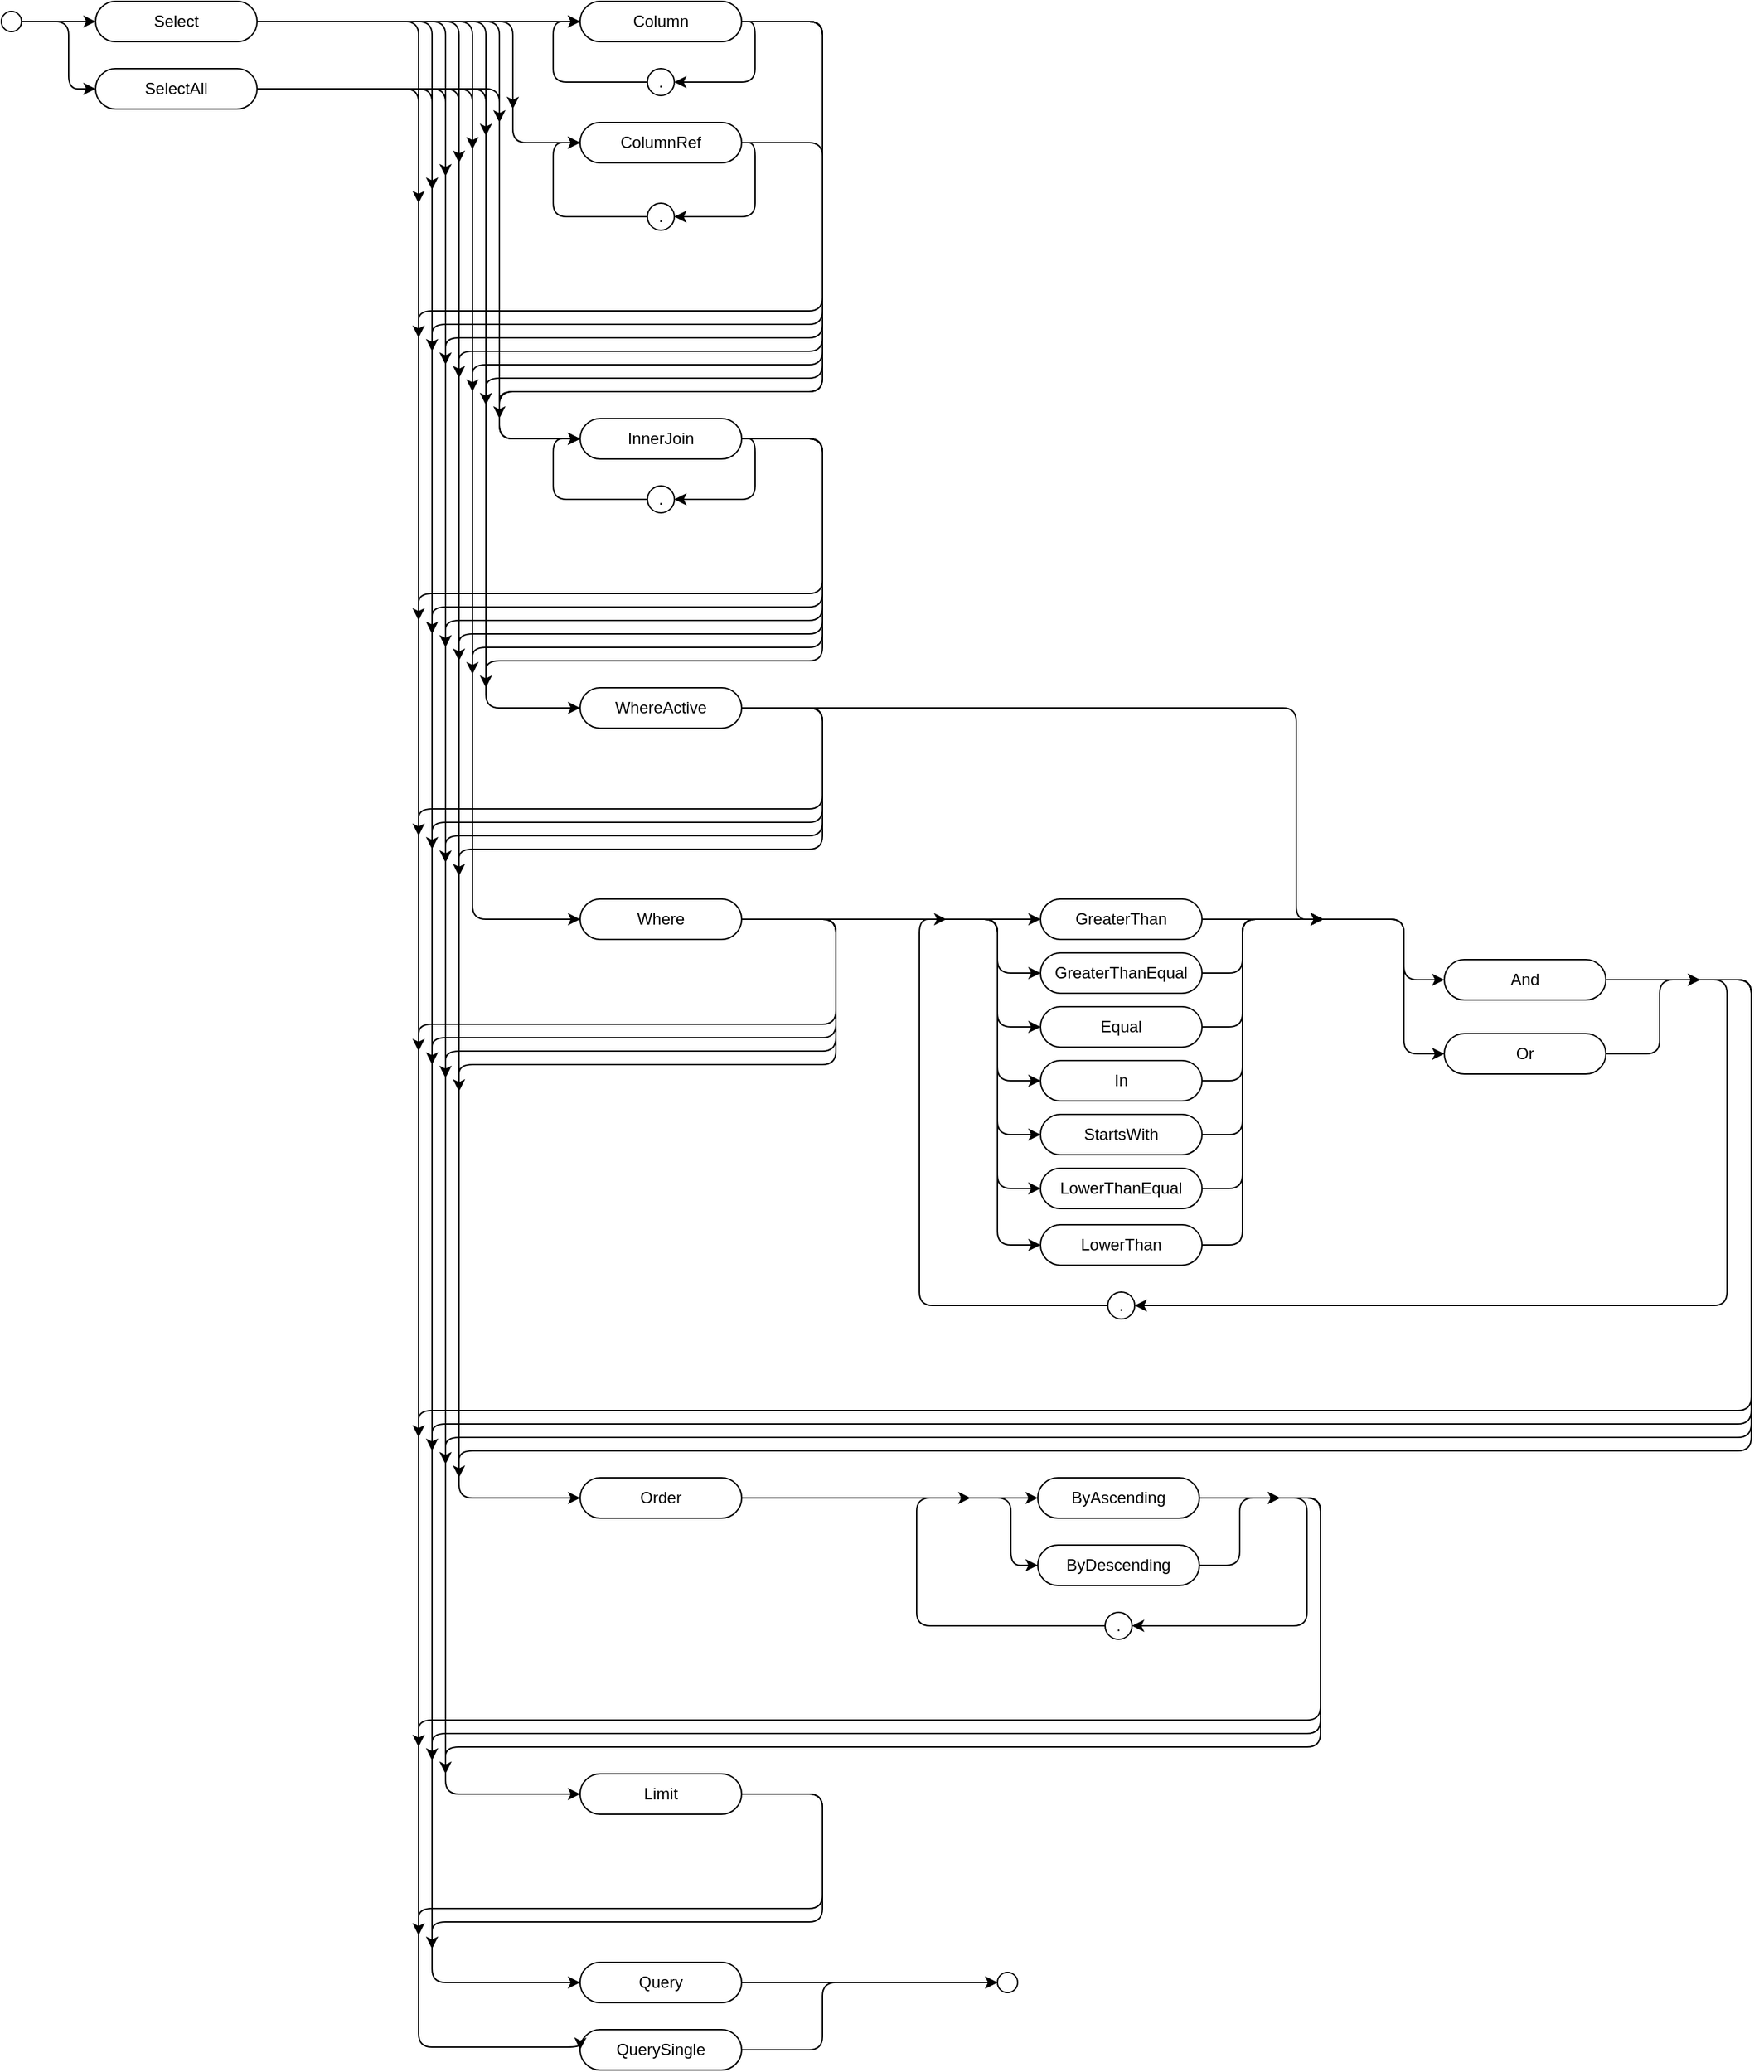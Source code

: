 <mxfile version="13.7.9" type="device"><diagram id="e0V2yViuIFmXmbXTQ0TA" name="Page-1"><mxGraphModel dx="622" dy="553" grid="1" gridSize="10" guides="1" tooltips="1" connect="1" arrows="1" fold="1" page="1" pageScale="1" pageWidth="827" pageHeight="1169" math="0" shadow="0"><root><mxCell id="0"/><mxCell id="1" parent="0"/><mxCell id="sdhnPHwVhuxs9W5geJwe-1" value="Select" style="rounded=1;whiteSpace=wrap;html=1;absoluteArcSize=1;imageWidth=24;arcSize=30;" parent="1" vertex="1"><mxGeometry x="120" y="60" width="120" height="30" as="geometry"/></mxCell><mxCell id="sdhnPHwVhuxs9W5geJwe-2" value="" style="ellipse;whiteSpace=wrap;html=1;aspect=fixed;" parent="1" vertex="1"><mxGeometry x="50" y="67.5" width="15" height="15" as="geometry"/></mxCell><mxCell id="sdhnPHwVhuxs9W5geJwe-3" value="Column" style="rounded=1;whiteSpace=wrap;html=1;absoluteArcSize=1;imageWidth=24;arcSize=30;" parent="1" vertex="1"><mxGeometry x="479.95" y="60" width="120" height="30" as="geometry"/></mxCell><mxCell id="sdhnPHwVhuxs9W5geJwe-8" value="Query" style="rounded=1;whiteSpace=wrap;html=1;absoluteArcSize=1;imageWidth=24;arcSize=30;" parent="1" vertex="1"><mxGeometry x="479.95" y="1517" width="120" height="30" as="geometry"/></mxCell><mxCell id="sdhnPHwVhuxs9W5geJwe-11" value="" style="ellipse;whiteSpace=wrap;html=1;aspect=fixed;" parent="1" vertex="1"><mxGeometry x="790" y="1524.5" width="15" height="15" as="geometry"/></mxCell><mxCell id="sdhnPHwVhuxs9W5geJwe-12" value="" style="endArrow=classic;html=1;exitX=1;exitY=0.5;exitDx=0;exitDy=0;entryX=0;entryY=0.5;entryDx=0;entryDy=0;" parent="1" source="sdhnPHwVhuxs9W5geJwe-8" target="sdhnPHwVhuxs9W5geJwe-11" edge="1"><mxGeometry width="50" height="50" relative="1" as="geometry"><mxPoint x="579.98" y="1517" as="sourcePoint"/><mxPoint x="629.98" y="1467" as="targetPoint"/></mxGeometry></mxCell><mxCell id="JagFIrerfzdK-r7DZJs2-1" value="." style="ellipse;whiteSpace=wrap;html=1;aspect=fixed;" parent="1" vertex="1"><mxGeometry x="529.95" y="110" width="20" height="20" as="geometry"/></mxCell><mxCell id="JagFIrerfzdK-r7DZJs2-4" value="SelectAll" style="rounded=1;whiteSpace=wrap;html=1;absoluteArcSize=1;imageWidth=24;arcSize=30;" parent="1" vertex="1"><mxGeometry x="120" y="110" width="120" height="30" as="geometry"/></mxCell><mxCell id="JagFIrerfzdK-r7DZJs2-7" value="" style="edgeStyle=elbowEdgeStyle;elbow=vertical;endArrow=classic;html=1;entryX=0;entryY=0.5;entryDx=0;entryDy=0;exitX=1;exitY=0.5;exitDx=0;exitDy=0;" parent="1" source="sdhnPHwVhuxs9W5geJwe-2" target="sdhnPHwVhuxs9W5geJwe-1" edge="1"><mxGeometry width="50" height="50" relative="1" as="geometry"><mxPoint x="400" y="130" as="sourcePoint"/><mxPoint x="450" y="80" as="targetPoint"/></mxGeometry></mxCell><mxCell id="JagFIrerfzdK-r7DZJs2-9" value="" style="edgeStyle=segmentEdgeStyle;endArrow=classic;html=1;exitX=1;exitY=0.5;exitDx=0;exitDy=0;entryX=0;entryY=0.5;entryDx=0;entryDy=0;" parent="1" source="sdhnPHwVhuxs9W5geJwe-2" target="JagFIrerfzdK-r7DZJs2-4" edge="1"><mxGeometry width="50" height="50" relative="1" as="geometry"><mxPoint x="400" y="130" as="sourcePoint"/><mxPoint x="450" y="80" as="targetPoint"/><Array as="points"><mxPoint x="100" y="75"/><mxPoint x="100" y="125"/></Array></mxGeometry></mxCell><mxCell id="JagFIrerfzdK-r7DZJs2-12" value="ColumnRef" style="rounded=1;whiteSpace=wrap;html=1;absoluteArcSize=1;imageWidth=24;arcSize=30;" parent="1" vertex="1"><mxGeometry x="479.95" y="150" width="120" height="30" as="geometry"/></mxCell><mxCell id="JagFIrerfzdK-r7DZJs2-13" value="." style="ellipse;whiteSpace=wrap;html=1;aspect=fixed;" parent="1" vertex="1"><mxGeometry x="529.95" y="210" width="20" height="20" as="geometry"/></mxCell><mxCell id="JagFIrerfzdK-r7DZJs2-14" value="" style="edgeStyle=segmentEdgeStyle;endArrow=classic;html=1;entryX=0;entryY=0.5;entryDx=0;entryDy=0;exitX=1;exitY=0.5;exitDx=0;exitDy=0;" parent="1" source="sdhnPHwVhuxs9W5geJwe-1" target="sdhnPHwVhuxs9W5geJwe-3" edge="1"><mxGeometry width="50" height="50" relative="1" as="geometry"><mxPoint x="340" y="132.5" as="sourcePoint"/><mxPoint x="390" y="82.5" as="targetPoint"/></mxGeometry></mxCell><mxCell id="JagFIrerfzdK-r7DZJs2-15" value="" style="edgeStyle=segmentEdgeStyle;endArrow=classic;html=1;exitX=1;exitY=0.5;exitDx=0;exitDy=0;entryX=1;entryY=0.5;entryDx=0;entryDy=0;" parent="1" source="sdhnPHwVhuxs9W5geJwe-3" target="JagFIrerfzdK-r7DZJs2-1" edge="1"><mxGeometry width="50" height="50" relative="1" as="geometry"><mxPoint x="419.95" y="130" as="sourcePoint"/><mxPoint x="469.95" y="80" as="targetPoint"/><Array as="points"><mxPoint x="609.95" y="75"/><mxPoint x="609.95" y="120"/></Array></mxGeometry></mxCell><mxCell id="JagFIrerfzdK-r7DZJs2-16" value="" style="edgeStyle=segmentEdgeStyle;endArrow=classic;html=1;entryX=0;entryY=0.5;entryDx=0;entryDy=0;exitX=0;exitY=0.5;exitDx=0;exitDy=0;" parent="1" source="JagFIrerfzdK-r7DZJs2-1" target="sdhnPHwVhuxs9W5geJwe-3" edge="1"><mxGeometry width="50" height="50" relative="1" as="geometry"><mxPoint x="419.95" y="130" as="sourcePoint"/><mxPoint x="469.95" y="80" as="targetPoint"/><Array as="points"><mxPoint x="459.95" y="120"/><mxPoint x="459.95" y="75"/></Array></mxGeometry></mxCell><mxCell id="JagFIrerfzdK-r7DZJs2-17" value="" style="edgeStyle=segmentEdgeStyle;endArrow=classic;html=1;entryX=1;entryY=0.5;entryDx=0;entryDy=0;exitX=1;exitY=0.5;exitDx=0;exitDy=0;" parent="1" source="JagFIrerfzdK-r7DZJs2-12" target="JagFIrerfzdK-r7DZJs2-13" edge="1"><mxGeometry width="50" height="50" relative="1" as="geometry"><mxPoint x="419.95" y="130" as="sourcePoint"/><mxPoint x="469.95" y="80" as="targetPoint"/><Array as="points"><mxPoint x="610" y="165"/><mxPoint x="610" y="220"/></Array></mxGeometry></mxCell><mxCell id="JagFIrerfzdK-r7DZJs2-18" value="" style="edgeStyle=segmentEdgeStyle;endArrow=classic;html=1;entryX=0;entryY=0.5;entryDx=0;entryDy=0;exitX=0;exitY=0.5;exitDx=0;exitDy=0;" parent="1" source="JagFIrerfzdK-r7DZJs2-13" target="JagFIrerfzdK-r7DZJs2-12" edge="1"><mxGeometry width="50" height="50" relative="1" as="geometry"><mxPoint x="419.95" y="130" as="sourcePoint"/><mxPoint x="469.95" y="80" as="targetPoint"/><Array as="points"><mxPoint x="460" y="220"/><mxPoint x="460" y="165"/></Array></mxGeometry></mxCell><mxCell id="JagFIrerfzdK-r7DZJs2-19" value="InnerJoin" style="rounded=1;whiteSpace=wrap;html=1;absoluteArcSize=1;imageWidth=24;arcSize=30;" parent="1" vertex="1"><mxGeometry x="480" y="370" width="120" height="30" as="geometry"/></mxCell><mxCell id="JagFIrerfzdK-r7DZJs2-20" value="." style="ellipse;whiteSpace=wrap;html=1;aspect=fixed;" parent="1" vertex="1"><mxGeometry x="530" y="420" width="20" height="20" as="geometry"/></mxCell><mxCell id="JagFIrerfzdK-r7DZJs2-21" value="" style="edgeStyle=segmentEdgeStyle;endArrow=classic;html=1;entryX=1;entryY=0.5;entryDx=0;entryDy=0;exitX=1;exitY=0.5;exitDx=0;exitDy=0;" parent="1" source="JagFIrerfzdK-r7DZJs2-19" target="JagFIrerfzdK-r7DZJs2-20" edge="1"><mxGeometry width="50" height="50" relative="1" as="geometry"><mxPoint x="420" y="340" as="sourcePoint"/><mxPoint x="470" y="290" as="targetPoint"/><Array as="points"><mxPoint x="610" y="385"/><mxPoint x="610" y="430"/></Array></mxGeometry></mxCell><mxCell id="JagFIrerfzdK-r7DZJs2-22" value="" style="edgeStyle=segmentEdgeStyle;endArrow=classic;html=1;entryX=0;entryY=0.5;entryDx=0;entryDy=0;exitX=0;exitY=0.5;exitDx=0;exitDy=0;" parent="1" source="JagFIrerfzdK-r7DZJs2-20" target="JagFIrerfzdK-r7DZJs2-19" edge="1"><mxGeometry width="50" height="50" relative="1" as="geometry"><mxPoint x="420" y="340" as="sourcePoint"/><mxPoint x="470" y="290" as="targetPoint"/><Array as="points"><mxPoint x="460" y="430"/><mxPoint x="460" y="385"/></Array></mxGeometry></mxCell><mxCell id="JagFIrerfzdK-r7DZJs2-23" value="" style="edgeStyle=segmentEdgeStyle;endArrow=classic;html=1;exitX=1;exitY=0.5;exitDx=0;exitDy=0;" parent="1" source="sdhnPHwVhuxs9W5geJwe-1" edge="1"><mxGeometry width="50" height="50" relative="1" as="geometry"><mxPoint x="400" y="200" as="sourcePoint"/><mxPoint x="430" y="140" as="targetPoint"/><Array as="points"><mxPoint x="430" y="75"/><mxPoint x="430" y="110"/></Array></mxGeometry></mxCell><mxCell id="JagFIrerfzdK-r7DZJs2-24" value="" style="edgeStyle=segmentEdgeStyle;endArrow=classic;html=1;entryX=0;entryY=0.5;entryDx=0;entryDy=0;" parent="1" target="JagFIrerfzdK-r7DZJs2-12" edge="1"><mxGeometry width="50" height="50" relative="1" as="geometry"><mxPoint x="430" y="130" as="sourcePoint"/><mxPoint x="469.95" y="150" as="targetPoint"/><Array as="points"><mxPoint x="430" y="165"/></Array></mxGeometry></mxCell><mxCell id="JagFIrerfzdK-r7DZJs2-25" value="" style="edgeStyle=segmentEdgeStyle;endArrow=classic;html=1;exitX=1;exitY=0.5;exitDx=0;exitDy=0;entryX=0;entryY=0.5;entryDx=0;entryDy=0;" parent="1" source="JagFIrerfzdK-r7DZJs2-4" target="JagFIrerfzdK-r7DZJs2-19" edge="1"><mxGeometry width="50" height="50" relative="1" as="geometry"><mxPoint x="400" y="270" as="sourcePoint"/><mxPoint x="450" y="220" as="targetPoint"/><Array as="points"><mxPoint x="420" y="125"/><mxPoint x="420" y="385"/></Array></mxGeometry></mxCell><mxCell id="JagFIrerfzdK-r7DZJs2-26" value="" style="edgeStyle=segmentEdgeStyle;endArrow=classic;html=1;exitX=1;exitY=0.5;exitDx=0;exitDy=0;" parent="1" source="sdhnPHwVhuxs9W5geJwe-1" edge="1"><mxGeometry width="50" height="50" relative="1" as="geometry"><mxPoint x="400" y="270" as="sourcePoint"/><mxPoint x="420" y="150" as="targetPoint"/></mxGeometry></mxCell><mxCell id="JagFIrerfzdK-r7DZJs2-27" value="WhereActive" style="rounded=1;whiteSpace=wrap;html=1;absoluteArcSize=1;imageWidth=24;arcSize=30;" parent="1" vertex="1"><mxGeometry x="479.98" y="570" width="120" height="30" as="geometry"/></mxCell><mxCell id="JagFIrerfzdK-r7DZJs2-29" value="Where" style="rounded=1;whiteSpace=wrap;html=1;absoluteArcSize=1;imageWidth=24;arcSize=30;" parent="1" vertex="1"><mxGeometry x="479.98" y="727" width="120" height="30" as="geometry"/></mxCell><mxCell id="JagFIrerfzdK-r7DZJs2-36" value="Or" style="rounded=1;whiteSpace=wrap;html=1;absoluteArcSize=1;imageWidth=24;arcSize=30;" parent="1" vertex="1"><mxGeometry x="1122" y="827" width="120" height="30" as="geometry"/></mxCell><mxCell id="JagFIrerfzdK-r7DZJs2-40" value="GreaterThan" style="rounded=1;whiteSpace=wrap;html=1;absoluteArcSize=1;imageWidth=24;arcSize=30;" parent="1" vertex="1"><mxGeometry x="822" y="727" width="120" height="30" as="geometry"/></mxCell><mxCell id="JagFIrerfzdK-r7DZJs2-41" value="GreaterThanEqual" style="rounded=1;whiteSpace=wrap;html=1;absoluteArcSize=1;imageWidth=24;arcSize=30;" parent="1" vertex="1"><mxGeometry x="822" y="767" width="120" height="30" as="geometry"/></mxCell><mxCell id="JagFIrerfzdK-r7DZJs2-42" value="Equal" style="rounded=1;whiteSpace=wrap;html=1;absoluteArcSize=1;imageWidth=24;arcSize=30;" parent="1" vertex="1"><mxGeometry x="822" y="807" width="120" height="30" as="geometry"/></mxCell><mxCell id="JagFIrerfzdK-r7DZJs2-43" value="In" style="rounded=1;whiteSpace=wrap;html=1;absoluteArcSize=1;imageWidth=24;arcSize=30;" parent="1" vertex="1"><mxGeometry x="822" y="847" width="120" height="30" as="geometry"/></mxCell><mxCell id="JagFIrerfzdK-r7DZJs2-44" value="StartsWith" style="rounded=1;whiteSpace=wrap;html=1;absoluteArcSize=1;imageWidth=24;arcSize=30;" parent="1" vertex="1"><mxGeometry x="822" y="887" width="120" height="30" as="geometry"/></mxCell><mxCell id="JagFIrerfzdK-r7DZJs2-45" value="LowerThanEqual" style="rounded=1;whiteSpace=wrap;html=1;absoluteArcSize=1;imageWidth=24;arcSize=30;" parent="1" vertex="1"><mxGeometry x="822" y="927" width="120" height="30" as="geometry"/></mxCell><mxCell id="JagFIrerfzdK-r7DZJs2-46" value="" style="edgeStyle=segmentEdgeStyle;endArrow=classic;html=1;exitX=1;exitY=0.5;exitDx=0;exitDy=0;entryX=0;entryY=0.5;entryDx=0;entryDy=0;" parent="1" source="JagFIrerfzdK-r7DZJs2-29" target="JagFIrerfzdK-r7DZJs2-40" edge="1"><mxGeometry width="50" height="50" relative="1" as="geometry"><mxPoint x="680" y="777" as="sourcePoint"/><mxPoint x="730" y="727" as="targetPoint"/></mxGeometry></mxCell><mxCell id="JagFIrerfzdK-r7DZJs2-47" value="" style="edgeStyle=segmentEdgeStyle;endArrow=classic;html=1;exitX=1;exitY=0.5;exitDx=0;exitDy=0;entryX=0;entryY=0.5;entryDx=0;entryDy=0;" parent="1" source="JagFIrerfzdK-r7DZJs2-29" target="JagFIrerfzdK-r7DZJs2-41" edge="1"><mxGeometry width="50" height="50" relative="1" as="geometry"><mxPoint x="680" y="777" as="sourcePoint"/><mxPoint x="730" y="727" as="targetPoint"/><Array as="points"><mxPoint x="790" y="742"/><mxPoint x="790" y="782"/></Array></mxGeometry></mxCell><mxCell id="JagFIrerfzdK-r7DZJs2-48" value="" style="edgeStyle=segmentEdgeStyle;endArrow=classic;html=1;exitX=1;exitY=0.5;exitDx=0;exitDy=0;entryX=0;entryY=0.5;entryDx=0;entryDy=0;" parent="1" source="JagFIrerfzdK-r7DZJs2-29" target="JagFIrerfzdK-r7DZJs2-42" edge="1"><mxGeometry width="50" height="50" relative="1" as="geometry"><mxPoint x="680" y="777" as="sourcePoint"/><mxPoint x="730" y="727" as="targetPoint"/><Array as="points"><mxPoint x="790" y="742"/><mxPoint x="790" y="822"/></Array></mxGeometry></mxCell><mxCell id="JagFIrerfzdK-r7DZJs2-49" value="" style="edgeStyle=segmentEdgeStyle;endArrow=classic;html=1;exitX=1;exitY=0.5;exitDx=0;exitDy=0;entryX=0;entryY=0.5;entryDx=0;entryDy=0;" parent="1" source="JagFIrerfzdK-r7DZJs2-29" target="JagFIrerfzdK-r7DZJs2-43" edge="1"><mxGeometry width="50" height="50" relative="1" as="geometry"><mxPoint x="680" y="777" as="sourcePoint"/><mxPoint x="730" y="727" as="targetPoint"/><Array as="points"><mxPoint x="790" y="742"/><mxPoint x="790" y="862"/></Array></mxGeometry></mxCell><mxCell id="JagFIrerfzdK-r7DZJs2-50" value="" style="edgeStyle=segmentEdgeStyle;endArrow=classic;html=1;exitX=1;exitY=0.5;exitDx=0;exitDy=0;entryX=0;entryY=0.5;entryDx=0;entryDy=0;" parent="1" source="JagFIrerfzdK-r7DZJs2-29" target="JagFIrerfzdK-r7DZJs2-44" edge="1"><mxGeometry width="50" height="50" relative="1" as="geometry"><mxPoint x="680" y="777" as="sourcePoint"/><mxPoint x="730" y="727" as="targetPoint"/><Array as="points"><mxPoint x="790" y="742"/><mxPoint x="790" y="902"/></Array></mxGeometry></mxCell><mxCell id="JagFIrerfzdK-r7DZJs2-51" value="" style="edgeStyle=segmentEdgeStyle;endArrow=classic;html=1;exitX=1;exitY=0.5;exitDx=0;exitDy=0;entryX=0;entryY=0.5;entryDx=0;entryDy=0;" parent="1" source="JagFIrerfzdK-r7DZJs2-29" target="JagFIrerfzdK-r7DZJs2-45" edge="1"><mxGeometry width="50" height="50" relative="1" as="geometry"><mxPoint x="680" y="777" as="sourcePoint"/><mxPoint x="730" y="727" as="targetPoint"/><Array as="points"><mxPoint x="790" y="742"/><mxPoint x="790" y="942"/></Array></mxGeometry></mxCell><mxCell id="JagFIrerfzdK-r7DZJs2-52" value="" style="edgeStyle=segmentEdgeStyle;endArrow=classic;html=1;exitX=1;exitY=0.5;exitDx=0;exitDy=0;entryX=0;entryY=0.5;entryDx=0;entryDy=0;" parent="1" source="JagFIrerfzdK-r7DZJs2-40" edge="1"><mxGeometry width="50" height="50" relative="1" as="geometry"><mxPoint x="722" y="777" as="sourcePoint"/><mxPoint x="1032.0" y="742" as="targetPoint"/></mxGeometry></mxCell><mxCell id="JagFIrerfzdK-r7DZJs2-53" value="" style="edgeStyle=segmentEdgeStyle;endArrow=classic;html=1;exitX=1;exitY=0.5;exitDx=0;exitDy=0;entryX=0;entryY=0.5;entryDx=0;entryDy=0;" parent="1" source="JagFIrerfzdK-r7DZJs2-40" edge="1"><mxGeometry width="50" height="50" relative="1" as="geometry"><mxPoint x="722" y="777" as="sourcePoint"/><mxPoint x="1032.0" y="742" as="targetPoint"/></mxGeometry></mxCell><mxCell id="JagFIrerfzdK-r7DZJs2-54" value="" style="edgeStyle=segmentEdgeStyle;endArrow=classic;html=1;exitX=1;exitY=0.5;exitDx=0;exitDy=0;entryX=0;entryY=0.5;entryDx=0;entryDy=0;" parent="1" source="JagFIrerfzdK-r7DZJs2-41" edge="1"><mxGeometry width="50" height="50" relative="1" as="geometry"><mxPoint x="722" y="777" as="sourcePoint"/><mxPoint x="1032.0" y="742" as="targetPoint"/><Array as="points"><mxPoint x="972" y="782"/><mxPoint x="972" y="742"/></Array></mxGeometry></mxCell><mxCell id="JagFIrerfzdK-r7DZJs2-55" value="" style="edgeStyle=segmentEdgeStyle;endArrow=classic;html=1;exitX=1;exitY=0.5;exitDx=0;exitDy=0;entryX=0;entryY=0.5;entryDx=0;entryDy=0;" parent="1" source="JagFIrerfzdK-r7DZJs2-42" edge="1"><mxGeometry width="50" height="50" relative="1" as="geometry"><mxPoint x="722" y="777" as="sourcePoint"/><mxPoint x="1032.0" y="742" as="targetPoint"/><Array as="points"><mxPoint x="972" y="822"/><mxPoint x="972" y="742"/></Array></mxGeometry></mxCell><mxCell id="JagFIrerfzdK-r7DZJs2-56" value="" style="edgeStyle=segmentEdgeStyle;endArrow=classic;html=1;exitX=1;exitY=0.5;exitDx=0;exitDy=0;entryX=0;entryY=0.5;entryDx=0;entryDy=0;" parent="1" source="JagFIrerfzdK-r7DZJs2-43" edge="1"><mxGeometry width="50" height="50" relative="1" as="geometry"><mxPoint x="722" y="777" as="sourcePoint"/><mxPoint x="1032.0" y="742" as="targetPoint"/><Array as="points"><mxPoint x="972" y="862"/><mxPoint x="972" y="742"/></Array></mxGeometry></mxCell><mxCell id="JagFIrerfzdK-r7DZJs2-59" value="And" style="rounded=1;whiteSpace=wrap;html=1;absoluteArcSize=1;imageWidth=24;arcSize=30;" parent="1" vertex="1"><mxGeometry x="1122" y="772" width="120" height="30" as="geometry"/></mxCell><mxCell id="JagFIrerfzdK-r7DZJs2-61" value="" style="edgeStyle=segmentEdgeStyle;endArrow=classic;html=1;exitX=1;exitY=0.5;exitDx=0;exitDy=0;entryX=0;entryY=0.5;entryDx=0;entryDy=0;" parent="1" source="JagFIrerfzdK-r7DZJs2-44" edge="1"><mxGeometry width="50" height="50" relative="1" as="geometry"><mxPoint x="942" y="902" as="sourcePoint"/><mxPoint x="1032.0" y="742" as="targetPoint"/><Array as="points"><mxPoint x="972" y="902"/></Array></mxGeometry></mxCell><mxCell id="JagFIrerfzdK-r7DZJs2-62" value="" style="edgeStyle=segmentEdgeStyle;endArrow=classic;html=1;entryX=0;entryY=0.5;entryDx=0;entryDy=0;" parent="1" target="JagFIrerfzdK-r7DZJs2-59" edge="1"><mxGeometry width="50" height="50" relative="1" as="geometry"><mxPoint x="1022" y="742" as="sourcePoint"/><mxPoint x="792" y="727" as="targetPoint"/><Array as="points"><mxPoint x="1092" y="742"/><mxPoint x="1092" y="787"/></Array></mxGeometry></mxCell><mxCell id="JagFIrerfzdK-r7DZJs2-63" value="" style="edgeStyle=segmentEdgeStyle;endArrow=classic;html=1;entryX=0;entryY=0.5;entryDx=0;entryDy=0;" parent="1" target="JagFIrerfzdK-r7DZJs2-36" edge="1"><mxGeometry width="50" height="50" relative="1" as="geometry"><mxPoint x="1022" y="742" as="sourcePoint"/><mxPoint x="792" y="727" as="targetPoint"/><Array as="points"><mxPoint x="1092" y="742"/><mxPoint x="1092" y="842"/></Array></mxGeometry></mxCell><mxCell id="JagFIrerfzdK-r7DZJs2-65" value="." style="ellipse;whiteSpace=wrap;html=1;aspect=fixed;" parent="1" vertex="1"><mxGeometry x="872" y="1019" width="20" height="20" as="geometry"/></mxCell><mxCell id="JagFIrerfzdK-r7DZJs2-69" value="" style="edgeStyle=segmentEdgeStyle;endArrow=classic;html=1;exitX=0;exitY=0.5;exitDx=0;exitDy=0;" parent="1" source="JagFIrerfzdK-r7DZJs2-65" edge="1"><mxGeometry width="50" height="50" relative="1" as="geometry"><mxPoint x="822" y="988" as="sourcePoint"/><mxPoint x="752" y="742" as="targetPoint"/><Array as="points"><mxPoint x="732" y="1029"/><mxPoint x="732" y="742"/></Array></mxGeometry></mxCell><mxCell id="JagFIrerfzdK-r7DZJs2-70" value="Order" style="rounded=1;whiteSpace=wrap;html=1;absoluteArcSize=1;imageWidth=24;arcSize=30;" parent="1" vertex="1"><mxGeometry x="480.0" y="1157" width="120" height="30" as="geometry"/></mxCell><mxCell id="JagFIrerfzdK-r7DZJs2-71" value="ByAscending" style="rounded=1;whiteSpace=wrap;html=1;absoluteArcSize=1;imageWidth=24;arcSize=30;" parent="1" vertex="1"><mxGeometry x="820" y="1157" width="120" height="30" as="geometry"/></mxCell><mxCell id="JagFIrerfzdK-r7DZJs2-74" value="ByDescending" style="rounded=1;whiteSpace=wrap;html=1;absoluteArcSize=1;imageWidth=24;arcSize=30;" parent="1" vertex="1"><mxGeometry x="820" y="1207" width="120" height="30" as="geometry"/></mxCell><mxCell id="JagFIrerfzdK-r7DZJs2-75" value="" style="edgeStyle=segmentEdgeStyle;endArrow=classic;html=1;exitX=1;exitY=0.5;exitDx=0;exitDy=0;entryX=0;entryY=0.5;entryDx=0;entryDy=0;" parent="1" source="JagFIrerfzdK-r7DZJs2-70" target="JagFIrerfzdK-r7DZJs2-71" edge="1"><mxGeometry width="50" height="50" relative="1" as="geometry"><mxPoint x="750" y="1017" as="sourcePoint"/><mxPoint x="700" y="1172" as="targetPoint"/></mxGeometry></mxCell><mxCell id="JagFIrerfzdK-r7DZJs2-76" value="" style="edgeStyle=segmentEdgeStyle;endArrow=classic;html=1;exitX=1;exitY=0.5;exitDx=0;exitDy=0;entryX=0;entryY=0.5;entryDx=0;entryDy=0;" parent="1" source="JagFIrerfzdK-r7DZJs2-70" target="JagFIrerfzdK-r7DZJs2-74" edge="1"><mxGeometry width="50" height="50" relative="1" as="geometry"><mxPoint x="750" y="1087" as="sourcePoint"/><mxPoint x="800" y="1037" as="targetPoint"/><Array as="points"><mxPoint x="800" y="1172"/><mxPoint x="800" y="1222"/></Array></mxGeometry></mxCell><mxCell id="JagFIrerfzdK-r7DZJs2-77" value="." style="ellipse;whiteSpace=wrap;html=1;aspect=fixed;" parent="1" vertex="1"><mxGeometry x="870" y="1257" width="20" height="20" as="geometry"/></mxCell><mxCell id="JagFIrerfzdK-r7DZJs2-81" value="" style="edgeStyle=segmentEdgeStyle;endArrow=classic;html=1;exitX=0;exitY=0.5;exitDx=0;exitDy=0;" parent="1" source="JagFIrerfzdK-r7DZJs2-77" edge="1"><mxGeometry width="50" height="50" relative="1" as="geometry"><mxPoint x="870" y="1262.0" as="sourcePoint"/><mxPoint x="770" y="1172" as="targetPoint"/><Array as="points"><mxPoint x="730" y="1267"/><mxPoint x="730" y="1172"/></Array></mxGeometry></mxCell><mxCell id="JagFIrerfzdK-r7DZJs2-82" value="Limit" style="rounded=1;whiteSpace=wrap;html=1;absoluteArcSize=1;imageWidth=24;arcSize=30;" parent="1" vertex="1"><mxGeometry x="479.95" y="1377" width="120" height="30" as="geometry"/></mxCell><mxCell id="JagFIrerfzdK-r7DZJs2-83" value="QuerySingle" style="rounded=1;whiteSpace=wrap;html=1;absoluteArcSize=1;imageWidth=24;arcSize=30;" parent="1" vertex="1"><mxGeometry x="479.95" y="1567" width="120" height="30" as="geometry"/></mxCell><mxCell id="JagFIrerfzdK-r7DZJs2-85" value="" style="edgeStyle=segmentEdgeStyle;endArrow=classic;html=1;exitX=1;exitY=0.5;exitDx=0;exitDy=0;entryX=0;entryY=0.5;entryDx=0;entryDy=0;" parent="1" source="JagFIrerfzdK-r7DZJs2-83" target="sdhnPHwVhuxs9W5geJwe-11" edge="1"><mxGeometry width="50" height="50" relative="1" as="geometry"><mxPoint x="669.95" y="1427" as="sourcePoint"/><mxPoint x="719.95" y="1377" as="targetPoint"/><Array as="points"><mxPoint x="660" y="1582"/><mxPoint x="660" y="1532"/></Array></mxGeometry></mxCell><mxCell id="JagFIrerfzdK-r7DZJs2-96" value="LowerThan" style="rounded=1;whiteSpace=wrap;html=1;absoluteArcSize=1;imageWidth=24;arcSize=30;" parent="1" vertex="1"><mxGeometry x="822" y="969" width="120" height="30" as="geometry"/></mxCell><mxCell id="JagFIrerfzdK-r7DZJs2-97" value="" style="edgeStyle=segmentEdgeStyle;endArrow=classic;html=1;exitX=1;exitY=0.5;exitDx=0;exitDy=0;entryX=0;entryY=0.5;entryDx=0;entryDy=0;" parent="1" source="sdhnPHwVhuxs9W5geJwe-3" target="JagFIrerfzdK-r7DZJs2-19" edge="1"><mxGeometry width="50" height="50" relative="1" as="geometry"><mxPoint x="600" y="300" as="sourcePoint"/><mxPoint x="650" y="250" as="targetPoint"/><Array as="points"><mxPoint x="660" y="75"/><mxPoint x="660" y="350"/><mxPoint x="420" y="350"/><mxPoint x="420" y="385"/></Array></mxGeometry></mxCell><mxCell id="JagFIrerfzdK-r7DZJs2-98" value="" style="edgeStyle=segmentEdgeStyle;endArrow=classic;html=1;exitX=1;exitY=0.5;exitDx=0;exitDy=0;" parent="1" source="JagFIrerfzdK-r7DZJs2-12" edge="1"><mxGeometry width="50" height="50" relative="1" as="geometry"><mxPoint x="600" y="300" as="sourcePoint"/><mxPoint x="420" y="370" as="targetPoint"/><Array as="points"><mxPoint x="660" y="165"/><mxPoint x="660" y="350"/><mxPoint x="420" y="350"/></Array></mxGeometry></mxCell><mxCell id="JagFIrerfzdK-r7DZJs2-99" value="" style="edgeStyle=segmentEdgeStyle;endArrow=classic;html=1;exitX=1;exitY=0.5;exitDx=0;exitDy=0;entryX=0;entryY=0.5;entryDx=0;entryDy=0;" parent="1" source="sdhnPHwVhuxs9W5geJwe-1" target="JagFIrerfzdK-r7DZJs2-27" edge="1"><mxGeometry width="50" height="50" relative="1" as="geometry"><mxPoint x="520" y="440" as="sourcePoint"/><mxPoint x="570" y="390" as="targetPoint"/><Array as="points"><mxPoint x="410" y="75"/><mxPoint x="410" y="585"/></Array></mxGeometry></mxCell><mxCell id="JagFIrerfzdK-r7DZJs2-100" value="" style="edgeStyle=segmentEdgeStyle;endArrow=classic;html=1;exitX=1;exitY=0.5;exitDx=0;exitDy=0;" parent="1" edge="1"><mxGeometry width="50" height="50" relative="1" as="geometry"><mxPoint x="240" y="125.0" as="sourcePoint"/><mxPoint x="410" y="160" as="targetPoint"/></mxGeometry></mxCell><mxCell id="JagFIrerfzdK-r7DZJs2-101" value="" style="edgeStyle=segmentEdgeStyle;endArrow=classic;html=1;exitX=1;exitY=0.5;exitDx=0;exitDy=0;entryX=0;entryY=0.5;entryDx=0;entryDy=0;" parent="1" source="sdhnPHwVhuxs9W5geJwe-1" target="JagFIrerfzdK-r7DZJs2-29" edge="1"><mxGeometry width="50" height="50" relative="1" as="geometry"><mxPoint x="520" y="300" as="sourcePoint"/><mxPoint x="570" y="250" as="targetPoint"/><Array as="points"><mxPoint x="400" y="75"/><mxPoint x="400" y="742"/></Array></mxGeometry></mxCell><mxCell id="JagFIrerfzdK-r7DZJs2-102" value="" style="edgeStyle=segmentEdgeStyle;endArrow=classic;html=1;exitX=1;exitY=0.5;exitDx=0;exitDy=0;" parent="1" edge="1"><mxGeometry width="50" height="50" relative="1" as="geometry"><mxPoint x="240" y="125.0" as="sourcePoint"/><mxPoint x="400" y="170" as="targetPoint"/></mxGeometry></mxCell><mxCell id="JagFIrerfzdK-r7DZJs2-103" value="" style="edgeStyle=segmentEdgeStyle;endArrow=classic;html=1;exitX=1;exitY=0.5;exitDx=0;exitDy=0;" parent="1" source="JagFIrerfzdK-r7DZJs2-19" edge="1"><mxGeometry width="50" height="50" relative="1" as="geometry"><mxPoint x="670" y="440" as="sourcePoint"/><mxPoint x="410" y="570" as="targetPoint"/><Array as="points"><mxPoint x="660" y="385"/><mxPoint x="660" y="550"/><mxPoint x="410" y="550"/></Array></mxGeometry></mxCell><mxCell id="JagFIrerfzdK-r7DZJs2-104" value="" style="edgeStyle=segmentEdgeStyle;endArrow=classic;html=1;exitX=1;exitY=0.5;exitDx=0;exitDy=0;" parent="1" source="JagFIrerfzdK-r7DZJs2-19" edge="1"><mxGeometry width="50" height="50" relative="1" as="geometry"><mxPoint x="700" y="440" as="sourcePoint"/><mxPoint x="400" y="560" as="targetPoint"/><Array as="points"><mxPoint x="660" y="385"/><mxPoint x="660" y="540"/><mxPoint x="400" y="540"/></Array></mxGeometry></mxCell><mxCell id="JagFIrerfzdK-r7DZJs2-105" value="" style="edgeStyle=segmentEdgeStyle;endArrow=classic;html=1;exitX=1;exitY=0.5;exitDx=0;exitDy=0;entryX=0;entryY=0.5;entryDx=0;entryDy=0;" parent="1" source="sdhnPHwVhuxs9W5geJwe-1" target="JagFIrerfzdK-r7DZJs2-70" edge="1"><mxGeometry width="50" height="50" relative="1" as="geometry"><mxPoint x="440" y="420" as="sourcePoint"/><mxPoint x="440" y="1060" as="targetPoint"/><Array as="points"><mxPoint x="390" y="75"/><mxPoint x="390" y="1172"/></Array></mxGeometry></mxCell><mxCell id="JagFIrerfzdK-r7DZJs2-106" value="" style="edgeStyle=segmentEdgeStyle;endArrow=classic;html=1;exitX=1;exitY=0.5;exitDx=0;exitDy=0;" parent="1" source="JagFIrerfzdK-r7DZJs2-4" edge="1"><mxGeometry width="50" height="50" relative="1" as="geometry"><mxPoint x="380" y="220" as="sourcePoint"/><mxPoint x="390" y="180" as="targetPoint"/></mxGeometry></mxCell><mxCell id="JagFIrerfzdK-r7DZJs2-110" value="" style="edgeStyle=segmentEdgeStyle;endArrow=classic;html=1;exitX=1;exitY=0.5;exitDx=0;exitDy=0;" parent="1" source="JagFIrerfzdK-r7DZJs2-59" edge="1"><mxGeometry width="50" height="50" relative="1" as="geometry"><mxPoint x="1272" y="937" as="sourcePoint"/><mxPoint x="1312" y="787" as="targetPoint"/></mxGeometry></mxCell><mxCell id="JagFIrerfzdK-r7DZJs2-111" value="" style="edgeStyle=segmentEdgeStyle;endArrow=classic;html=1;exitX=1;exitY=0.5;exitDx=0;exitDy=0;" parent="1" source="JagFIrerfzdK-r7DZJs2-36" edge="1"><mxGeometry width="50" height="50" relative="1" as="geometry"><mxPoint x="1292" y="887" as="sourcePoint"/><mxPoint x="1312" y="787" as="targetPoint"/><Array as="points"><mxPoint x="1282" y="842"/><mxPoint x="1282" y="787"/></Array></mxGeometry></mxCell><mxCell id="JagFIrerfzdK-r7DZJs2-112" value="" style="edgeStyle=segmentEdgeStyle;endArrow=classic;html=1;entryX=1;entryY=0.5;entryDx=0;entryDy=0;" parent="1" target="JagFIrerfzdK-r7DZJs2-65" edge="1"><mxGeometry width="50" height="50" relative="1" as="geometry"><mxPoint x="1292" y="787" as="sourcePoint"/><mxPoint x="1302" y="906.97" as="targetPoint"/><Array as="points"><mxPoint x="1332" y="787"/><mxPoint x="1332" y="1029"/></Array></mxGeometry></mxCell><mxCell id="JagFIrerfzdK-r7DZJs2-113" value="" style="edgeStyle=segmentEdgeStyle;endArrow=classic;html=1;" parent="1" edge="1"><mxGeometry width="50" height="50" relative="1" as="geometry"><mxPoint x="1260" y="787" as="sourcePoint"/><mxPoint x="390" y="1157" as="targetPoint"/><Array as="points"><mxPoint x="1350" y="787"/><mxPoint x="1350" y="1137"/><mxPoint x="390" y="1137"/></Array></mxGeometry></mxCell><mxCell id="JagFIrerfzdK-r7DZJs2-114" value="" style="edgeStyle=segmentEdgeStyle;endArrow=classic;html=1;exitX=1;exitY=0.5;exitDx=0;exitDy=0;entryX=0;entryY=0.5;entryDx=0;entryDy=0;" parent="1" source="sdhnPHwVhuxs9W5geJwe-1" target="JagFIrerfzdK-r7DZJs2-82" edge="1"><mxGeometry width="50" height="50" relative="1" as="geometry"><mxPoint x="290" y="245" as="sourcePoint"/><mxPoint x="340" y="195" as="targetPoint"/><Array as="points"><mxPoint x="380" y="75"/><mxPoint x="380" y="1392"/></Array></mxGeometry></mxCell><mxCell id="JagFIrerfzdK-r7DZJs2-115" value="" style="edgeStyle=segmentEdgeStyle;endArrow=classic;html=1;exitX=1;exitY=0.5;exitDx=0;exitDy=0;" parent="1" edge="1"><mxGeometry width="50" height="50" relative="1" as="geometry"><mxPoint x="240" y="125.0" as="sourcePoint"/><mxPoint x="380" y="190" as="targetPoint"/></mxGeometry></mxCell><mxCell id="JagFIrerfzdK-r7DZJs2-117" value="" style="edgeStyle=segmentEdgeStyle;endArrow=classic;html=1;exitX=1;exitY=0.5;exitDx=0;exitDy=0;" parent="1" source="JagFIrerfzdK-r7DZJs2-71" edge="1"><mxGeometry width="50" height="50" relative="1" as="geometry"><mxPoint x="960" y="1097" as="sourcePoint"/><mxPoint x="1000" y="1172" as="targetPoint"/></mxGeometry></mxCell><mxCell id="JagFIrerfzdK-r7DZJs2-119" value="" style="edgeStyle=segmentEdgeStyle;endArrow=classic;html=1;exitX=1;exitY=0.5;exitDx=0;exitDy=0;" parent="1" source="JagFIrerfzdK-r7DZJs2-74" edge="1"><mxGeometry width="50" height="50" relative="1" as="geometry"><mxPoint x="960" y="1192" as="sourcePoint"/><mxPoint x="1000" y="1172" as="targetPoint"/><Array as="points"><mxPoint x="970" y="1222"/><mxPoint x="970" y="1172"/></Array></mxGeometry></mxCell><mxCell id="JagFIrerfzdK-r7DZJs2-120" value="" style="edgeStyle=segmentEdgeStyle;endArrow=classic;html=1;entryX=1;entryY=0.5;entryDx=0;entryDy=0;" parent="1" target="JagFIrerfzdK-r7DZJs2-77" edge="1"><mxGeometry width="50" height="50" relative="1" as="geometry"><mxPoint x="990" y="1172" as="sourcePoint"/><mxPoint x="1010" y="1042" as="targetPoint"/><Array as="points"><mxPoint x="1020" y="1172"/><mxPoint x="1020" y="1267"/></Array></mxGeometry></mxCell><mxCell id="JagFIrerfzdK-r7DZJs2-121" value="" style="edgeStyle=segmentEdgeStyle;endArrow=classic;html=1;" parent="1" edge="1"><mxGeometry width="50" height="50" relative="1" as="geometry"><mxPoint x="951" y="1172" as="sourcePoint"/><mxPoint x="380" y="1377" as="targetPoint"/><Array as="points"><mxPoint x="1030" y="1172"/><mxPoint x="1030" y="1357"/><mxPoint x="380" y="1357"/></Array></mxGeometry></mxCell><mxCell id="JagFIrerfzdK-r7DZJs2-122" value="" style="edgeStyle=segmentEdgeStyle;endArrow=classic;html=1;exitX=1;exitY=0.5;exitDx=0;exitDy=0;entryX=0;entryY=0.5;entryDx=0;entryDy=0;" parent="1" source="sdhnPHwVhuxs9W5geJwe-1" target="sdhnPHwVhuxs9W5geJwe-8" edge="1"><mxGeometry width="50" height="50" relative="1" as="geometry"><mxPoint x="650" y="260" as="sourcePoint"/><mxPoint x="700" y="210" as="targetPoint"/><Array as="points"><mxPoint x="370" y="75"/><mxPoint x="370" y="1532"/></Array></mxGeometry></mxCell><mxCell id="JagFIrerfzdK-r7DZJs2-123" value="" style="edgeStyle=segmentEdgeStyle;endArrow=classic;html=1;exitX=1;exitY=0.5;exitDx=0;exitDy=0;entryX=0;entryY=0.5;entryDx=0;entryDy=0;" parent="1" source="sdhnPHwVhuxs9W5geJwe-1" target="JagFIrerfzdK-r7DZJs2-83" edge="1"><mxGeometry width="50" height="50" relative="1" as="geometry"><mxPoint x="650" y="200" as="sourcePoint"/><mxPoint x="400" y="1380" as="targetPoint"/><Array as="points"><mxPoint x="360" y="75"/><mxPoint x="360" y="1580"/><mxPoint x="480" y="1580"/></Array></mxGeometry></mxCell><mxCell id="JagFIrerfzdK-r7DZJs2-124" value="" style="edgeStyle=segmentEdgeStyle;endArrow=classic;html=1;exitX=1;exitY=0.5;exitDx=0;exitDy=0;" parent="1" source="JagFIrerfzdK-r7DZJs2-4" edge="1"><mxGeometry width="50" height="50" relative="1" as="geometry"><mxPoint x="300" y="70" as="sourcePoint"/><mxPoint x="370" y="200" as="targetPoint"/></mxGeometry></mxCell><mxCell id="JagFIrerfzdK-r7DZJs2-125" value="" style="edgeStyle=segmentEdgeStyle;endArrow=classic;html=1;exitX=1;exitY=0.5;exitDx=0;exitDy=0;" parent="1" source="JagFIrerfzdK-r7DZJs2-4" edge="1"><mxGeometry width="50" height="50" relative="1" as="geometry"><mxPoint x="300" y="120" as="sourcePoint"/><mxPoint x="360" y="210" as="targetPoint"/></mxGeometry></mxCell><mxCell id="JagFIrerfzdK-r7DZJs2-126" value="" style="edgeStyle=segmentEdgeStyle;endArrow=classic;html=1;exitX=1;exitY=0.5;exitDx=0;exitDy=0;" parent="1" source="JagFIrerfzdK-r7DZJs2-82" edge="1"><mxGeometry width="50" height="50" relative="1" as="geometry"><mxPoint x="580" y="1527" as="sourcePoint"/><mxPoint x="370" y="1507" as="targetPoint"/><Array as="points"><mxPoint x="660" y="1392"/><mxPoint x="660" y="1487"/><mxPoint x="370" y="1487"/></Array></mxGeometry></mxCell><mxCell id="JagFIrerfzdK-r7DZJs2-127" value="" style="edgeStyle=segmentEdgeStyle;endArrow=classic;html=1;exitX=1;exitY=0.5;exitDx=0;exitDy=0;" parent="1" source="JagFIrerfzdK-r7DZJs2-82" edge="1"><mxGeometry width="50" height="50" relative="1" as="geometry"><mxPoint x="600" y="1477" as="sourcePoint"/><mxPoint x="360" y="1497" as="targetPoint"/><Array as="points"><mxPoint x="660" y="1392"/><mxPoint x="660" y="1477"/><mxPoint x="360" y="1477"/></Array></mxGeometry></mxCell><mxCell id="JagFIrerfzdK-r7DZJs2-129" value="" style="edgeStyle=segmentEdgeStyle;endArrow=classic;html=1;exitX=1;exitY=0.5;exitDx=0;exitDy=0;" parent="1" source="sdhnPHwVhuxs9W5geJwe-3" edge="1"><mxGeometry width="50" height="50" relative="1" as="geometry"><mxPoint x="510" y="320" as="sourcePoint"/><mxPoint x="410" y="360" as="targetPoint"/><Array as="points"><mxPoint x="660" y="75"/><mxPoint x="660" y="340"/><mxPoint x="410" y="340"/></Array></mxGeometry></mxCell><mxCell id="JagFIrerfzdK-r7DZJs2-130" value="" style="edgeStyle=segmentEdgeStyle;endArrow=classic;html=1;exitX=1;exitY=0.5;exitDx=0;exitDy=0;" parent="1" source="sdhnPHwVhuxs9W5geJwe-3" edge="1"><mxGeometry width="50" height="50" relative="1" as="geometry"><mxPoint x="510" y="320" as="sourcePoint"/><mxPoint x="400" y="350" as="targetPoint"/><Array as="points"><mxPoint x="660" y="75"/><mxPoint x="660" y="330"/><mxPoint x="400" y="330"/></Array></mxGeometry></mxCell><mxCell id="JagFIrerfzdK-r7DZJs2-131" value="" style="edgeStyle=segmentEdgeStyle;endArrow=classic;html=1;exitX=1;exitY=0.5;exitDx=0;exitDy=0;" parent="1" source="sdhnPHwVhuxs9W5geJwe-3" edge="1"><mxGeometry width="50" height="50" relative="1" as="geometry"><mxPoint x="510" y="320" as="sourcePoint"/><mxPoint x="390" y="340" as="targetPoint"/><Array as="points"><mxPoint x="660" y="75"/><mxPoint x="660" y="320"/><mxPoint x="390" y="320"/></Array></mxGeometry></mxCell><mxCell id="JagFIrerfzdK-r7DZJs2-132" value="" style="edgeStyle=segmentEdgeStyle;endArrow=classic;html=1;exitX=1;exitY=0.5;exitDx=0;exitDy=0;" parent="1" source="sdhnPHwVhuxs9W5geJwe-3" edge="1"><mxGeometry width="50" height="50" relative="1" as="geometry"><mxPoint x="460" y="300" as="sourcePoint"/><mxPoint x="380" y="330" as="targetPoint"/><Array as="points"><mxPoint x="660" y="75"/><mxPoint x="660" y="310"/><mxPoint x="380" y="310"/></Array></mxGeometry></mxCell><mxCell id="JagFIrerfzdK-r7DZJs2-133" value="" style="edgeStyle=segmentEdgeStyle;endArrow=classic;html=1;exitX=1;exitY=0.5;exitDx=0;exitDy=0;" parent="1" source="sdhnPHwVhuxs9W5geJwe-3" edge="1"><mxGeometry width="50" height="50" relative="1" as="geometry"><mxPoint x="460" y="300" as="sourcePoint"/><mxPoint x="370" y="320" as="targetPoint"/><Array as="points"><mxPoint x="660" y="75"/><mxPoint x="660" y="300"/><mxPoint x="370" y="300"/></Array></mxGeometry></mxCell><mxCell id="JagFIrerfzdK-r7DZJs2-134" value="" style="edgeStyle=segmentEdgeStyle;endArrow=classic;html=1;exitX=1;exitY=0.5;exitDx=0;exitDy=0;" parent="1" source="sdhnPHwVhuxs9W5geJwe-3" edge="1"><mxGeometry width="50" height="50" relative="1" as="geometry"><mxPoint x="460" y="300" as="sourcePoint"/><mxPoint x="360" y="310" as="targetPoint"/><Array as="points"><mxPoint x="660" y="75"/><mxPoint x="660" y="290"/><mxPoint x="360" y="290"/></Array></mxGeometry></mxCell><mxCell id="JagFIrerfzdK-r7DZJs2-135" value="" style="edgeStyle=segmentEdgeStyle;endArrow=classic;html=1;exitX=1;exitY=0.5;exitDx=0;exitDy=0;" parent="1" source="JagFIrerfzdK-r7DZJs2-19" edge="1"><mxGeometry width="50" height="50" relative="1" as="geometry"><mxPoint x="510" y="490" as="sourcePoint"/><mxPoint x="390" y="550" as="targetPoint"/><Array as="points"><mxPoint x="660" y="385"/><mxPoint x="660" y="530"/><mxPoint x="390" y="530"/></Array></mxGeometry></mxCell><mxCell id="JagFIrerfzdK-r7DZJs2-136" value="" style="edgeStyle=segmentEdgeStyle;endArrow=classic;html=1;exitX=1;exitY=0.5;exitDx=0;exitDy=0;" parent="1" source="JagFIrerfzdK-r7DZJs2-19" edge="1"><mxGeometry width="50" height="50" relative="1" as="geometry"><mxPoint x="510" y="490" as="sourcePoint"/><mxPoint x="380" y="540" as="targetPoint"/><Array as="points"><mxPoint x="660" y="385"/><mxPoint x="660" y="520"/><mxPoint x="380" y="520"/></Array></mxGeometry></mxCell><mxCell id="JagFIrerfzdK-r7DZJs2-137" value="" style="edgeStyle=segmentEdgeStyle;endArrow=classic;html=1;exitX=1;exitY=0.5;exitDx=0;exitDy=0;" parent="1" source="JagFIrerfzdK-r7DZJs2-19" edge="1"><mxGeometry width="50" height="50" relative="1" as="geometry"><mxPoint x="510" y="490" as="sourcePoint"/><mxPoint x="370" y="530" as="targetPoint"/><Array as="points"><mxPoint x="660" y="385"/><mxPoint x="660" y="510"/><mxPoint x="370" y="510"/></Array></mxGeometry></mxCell><mxCell id="JagFIrerfzdK-r7DZJs2-138" value="" style="edgeStyle=segmentEdgeStyle;endArrow=classic;html=1;exitX=1;exitY=0.5;exitDx=0;exitDy=0;" parent="1" source="JagFIrerfzdK-r7DZJs2-19" edge="1"><mxGeometry width="50" height="50" relative="1" as="geometry"><mxPoint x="510" y="550" as="sourcePoint"/><mxPoint x="360" y="520" as="targetPoint"/><Array as="points"><mxPoint x="660" y="385"/><mxPoint x="660" y="500"/><mxPoint x="360" y="500"/></Array></mxGeometry></mxCell><mxCell id="JagFIrerfzdK-r7DZJs2-139" value="" style="edgeStyle=segmentEdgeStyle;endArrow=classic;html=1;" parent="1" edge="1"><mxGeometry width="50" height="50" relative="1" as="geometry"><mxPoint x="1260" y="787" as="sourcePoint"/><mxPoint x="380" y="1147" as="targetPoint"/><Array as="points"><mxPoint x="1350" y="787"/><mxPoint x="1350" y="1127"/><mxPoint x="380" y="1127"/></Array></mxGeometry></mxCell><mxCell id="JagFIrerfzdK-r7DZJs2-140" value="" style="edgeStyle=segmentEdgeStyle;endArrow=classic;html=1;" parent="1" edge="1"><mxGeometry width="50" height="50" relative="1" as="geometry"><mxPoint x="1260" y="787" as="sourcePoint"/><mxPoint x="370" y="1137" as="targetPoint"/><Array as="points"><mxPoint x="1350" y="787"/><mxPoint x="1350" y="1117"/><mxPoint x="370" y="1117"/></Array></mxGeometry></mxCell><mxCell id="JagFIrerfzdK-r7DZJs2-141" value="" style="edgeStyle=segmentEdgeStyle;endArrow=classic;html=1;" parent="1" edge="1"><mxGeometry width="50" height="50" relative="1" as="geometry"><mxPoint x="1260" y="787" as="sourcePoint"/><mxPoint x="360" y="1127" as="targetPoint"/><Array as="points"><mxPoint x="1350" y="787"/><mxPoint x="1350" y="1107"/><mxPoint x="360" y="1107"/></Array></mxGeometry></mxCell><mxCell id="JagFIrerfzdK-r7DZJs2-142" value="" style="edgeStyle=segmentEdgeStyle;endArrow=classic;html=1;" parent="1" edge="1"><mxGeometry width="50" height="50" relative="1" as="geometry"><mxPoint x="950" y="1172" as="sourcePoint"/><mxPoint x="370" y="1367" as="targetPoint"/><Array as="points"><mxPoint x="1030" y="1172"/><mxPoint x="1030" y="1347"/><mxPoint x="370" y="1347"/></Array></mxGeometry></mxCell><mxCell id="JagFIrerfzdK-r7DZJs2-143" value="" style="edgeStyle=segmentEdgeStyle;endArrow=classic;html=1;" parent="1" edge="1"><mxGeometry width="50" height="50" relative="1" as="geometry"><mxPoint x="950" y="1172" as="sourcePoint"/><mxPoint x="360" y="1357" as="targetPoint"/><Array as="points"><mxPoint x="1030" y="1172"/><mxPoint x="1030" y="1337"/><mxPoint x="360" y="1337"/></Array></mxGeometry></mxCell><mxCell id="1hkgYClKn8pj9GY3D511-1" value="" style="edgeStyle=segmentEdgeStyle;endArrow=classic;html=1;exitX=1;exitY=0.5;exitDx=0;exitDy=0;" parent="1" source="JagFIrerfzdK-r7DZJs2-27" edge="1"><mxGeometry width="50" height="50" relative="1" as="geometry"><mxPoint x="450" y="690" as="sourcePoint"/><mxPoint x="390" y="710" as="targetPoint"/><Array as="points"><mxPoint x="660" y="585"/><mxPoint x="660" y="690"/></Array></mxGeometry></mxCell><mxCell id="1hkgYClKn8pj9GY3D511-2" value="" style="edgeStyle=segmentEdgeStyle;endArrow=classic;html=1;exitX=1;exitY=0.5;exitDx=0;exitDy=0;" parent="1" source="JagFIrerfzdK-r7DZJs2-27" edge="1"><mxGeometry width="50" height="50" relative="1" as="geometry"><mxPoint x="450" y="690" as="sourcePoint"/><mxPoint x="380" y="700" as="targetPoint"/><Array as="points"><mxPoint x="660" y="585"/><mxPoint x="660" y="680"/><mxPoint x="380" y="680"/></Array></mxGeometry></mxCell><mxCell id="1hkgYClKn8pj9GY3D511-3" value="" style="edgeStyle=segmentEdgeStyle;endArrow=classic;html=1;exitX=1;exitY=0.5;exitDx=0;exitDy=0;" parent="1" source="JagFIrerfzdK-r7DZJs2-27" edge="1"><mxGeometry width="50" height="50" relative="1" as="geometry"><mxPoint x="450" y="690" as="sourcePoint"/><mxPoint x="370" y="690" as="targetPoint"/><Array as="points"><mxPoint x="660" y="585"/><mxPoint x="660" y="670"/><mxPoint x="370" y="670"/></Array></mxGeometry></mxCell><mxCell id="1hkgYClKn8pj9GY3D511-4" value="" style="edgeStyle=segmentEdgeStyle;endArrow=classic;html=1;exitX=1;exitY=0.5;exitDx=0;exitDy=0;" parent="1" source="JagFIrerfzdK-r7DZJs2-27" edge="1"><mxGeometry width="50" height="50" relative="1" as="geometry"><mxPoint x="450" y="690" as="sourcePoint"/><mxPoint x="360" y="680" as="targetPoint"/><Array as="points"><mxPoint x="660" y="585"/><mxPoint x="660" y="660"/><mxPoint x="360" y="660"/></Array></mxGeometry></mxCell><mxCell id="1hkgYClKn8pj9GY3D511-5" value="" style="edgeStyle=segmentEdgeStyle;endArrow=classic;html=1;exitX=1;exitY=0.5;exitDx=0;exitDy=0;" parent="1" source="JagFIrerfzdK-r7DZJs2-29" edge="1"><mxGeometry width="50" height="50" relative="1" as="geometry"><mxPoint x="450" y="820" as="sourcePoint"/><mxPoint x="360" y="840" as="targetPoint"/><Array as="points"><mxPoint x="670" y="742"/><mxPoint x="670" y="820"/><mxPoint x="360" y="820"/></Array></mxGeometry></mxCell><mxCell id="1hkgYClKn8pj9GY3D511-7" value="" style="edgeStyle=segmentEdgeStyle;endArrow=classic;html=1;exitX=1;exitY=0.5;exitDx=0;exitDy=0;" parent="1" source="JagFIrerfzdK-r7DZJs2-29" edge="1"><mxGeometry width="50" height="50" relative="1" as="geometry"><mxPoint x="450" y="820" as="sourcePoint"/><mxPoint x="370" y="850" as="targetPoint"/><Array as="points"><mxPoint x="670" y="742"/><mxPoint x="670" y="830"/><mxPoint x="370" y="830"/></Array></mxGeometry></mxCell><mxCell id="1hkgYClKn8pj9GY3D511-8" value="" style="edgeStyle=segmentEdgeStyle;endArrow=classic;html=1;exitX=1;exitY=0.5;exitDx=0;exitDy=0;" parent="1" source="JagFIrerfzdK-r7DZJs2-29" edge="1"><mxGeometry width="50" height="50" relative="1" as="geometry"><mxPoint x="450" y="820" as="sourcePoint"/><mxPoint x="380" y="860" as="targetPoint"/><Array as="points"><mxPoint x="670" y="742"/><mxPoint x="670" y="840"/><mxPoint x="380" y="840"/></Array></mxGeometry></mxCell><mxCell id="1hkgYClKn8pj9GY3D511-9" value="" style="edgeStyle=segmentEdgeStyle;endArrow=classic;html=1;exitX=1;exitY=0.5;exitDx=0;exitDy=0;" parent="1" source="JagFIrerfzdK-r7DZJs2-29" edge="1"><mxGeometry width="50" height="50" relative="1" as="geometry"><mxPoint x="450" y="820" as="sourcePoint"/><mxPoint x="390" y="870" as="targetPoint"/><Array as="points"><mxPoint x="670" y="742"/><mxPoint x="670" y="850"/><mxPoint x="390" y="850"/></Array></mxGeometry></mxCell><mxCell id="1hkgYClKn8pj9GY3D511-11" value="" style="edgeStyle=segmentEdgeStyle;endArrow=classic;html=1;endFill=1;exitX=1;exitY=0.5;exitDx=0;exitDy=0;" parent="1" source="JagFIrerfzdK-r7DZJs2-27" edge="1"><mxGeometry width="50" height="50" relative="1" as="geometry"><mxPoint x="710" y="586" as="sourcePoint"/><mxPoint x="1032" y="742" as="targetPoint"/><Array as="points"><mxPoint x="1012" y="585"/><mxPoint x="1012" y="742"/></Array></mxGeometry></mxCell><mxCell id="MXXNbrIAjc86ctNGjCCa-1" value="" style="edgeStyle=segmentEdgeStyle;endArrow=classic;html=1;entryX=0;entryY=0.5;entryDx=0;entryDy=0;" edge="1" parent="1" target="JagFIrerfzdK-r7DZJs2-96"><mxGeometry width="50" height="50" relative="1" as="geometry"><mxPoint x="740" y="742" as="sourcePoint"/><mxPoint x="780" y="922" as="targetPoint"/><Array as="points"><mxPoint x="790" y="742"/><mxPoint x="790" y="984"/></Array></mxGeometry></mxCell><mxCell id="MXXNbrIAjc86ctNGjCCa-2" value="" style="edgeStyle=segmentEdgeStyle;endArrow=classic;html=1;exitX=1;exitY=0.5;exitDx=0;exitDy=0;" edge="1" parent="1" source="JagFIrerfzdK-r7DZJs2-96"><mxGeometry width="50" height="50" relative="1" as="geometry"><mxPoint x="972" y="986" as="sourcePoint"/><mxPoint x="1032" y="742" as="targetPoint"/><Array as="points"><mxPoint x="972" y="984"/><mxPoint x="972" y="742"/></Array></mxGeometry></mxCell><mxCell id="MXXNbrIAjc86ctNGjCCa-3" value="" style="edgeStyle=segmentEdgeStyle;endArrow=classic;html=1;exitX=1;exitY=0.5;exitDx=0;exitDy=0;" edge="1" parent="1" source="JagFIrerfzdK-r7DZJs2-45"><mxGeometry width="50" height="50" relative="1" as="geometry"><mxPoint x="762" y="902" as="sourcePoint"/><mxPoint x="1032" y="742" as="targetPoint"/><Array as="points"><mxPoint x="972" y="942"/><mxPoint x="972" y="742"/></Array></mxGeometry></mxCell></root></mxGraphModel></diagram></mxfile>
